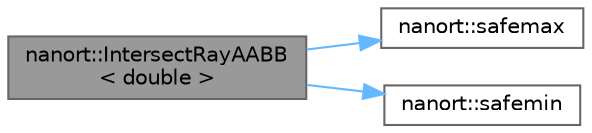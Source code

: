 digraph "nanort::IntersectRayAABB&lt; double &gt;"
{
 // LATEX_PDF_SIZE
  bgcolor="transparent";
  edge [fontname=Helvetica,fontsize=10,labelfontname=Helvetica,labelfontsize=10];
  node [fontname=Helvetica,fontsize=10,shape=box,height=0.2,width=0.4];
  rankdir="LR";
  Node1 [label="nanort::IntersectRayAABB\l\< double \>",height=0.2,width=0.4,color="gray40", fillcolor="grey60", style="filled", fontcolor="black",tooltip=" "];
  Node1 -> Node2 [color="steelblue1",style="solid"];
  Node2 [label="nanort::safemax",height=0.2,width=0.4,color="grey40", fillcolor="white", style="filled",URL="$a00474.html#a3253537ad2f0cdbca3f1b418007a1736",tooltip=" "];
  Node1 -> Node3 [color="steelblue1",style="solid"];
  Node3 [label="nanort::safemin",height=0.2,width=0.4,color="grey40", fillcolor="white", style="filled",URL="$a00474.html#a319aa74b4c12ff9ad2a2ea634d0d4397",tooltip=" "];
}
